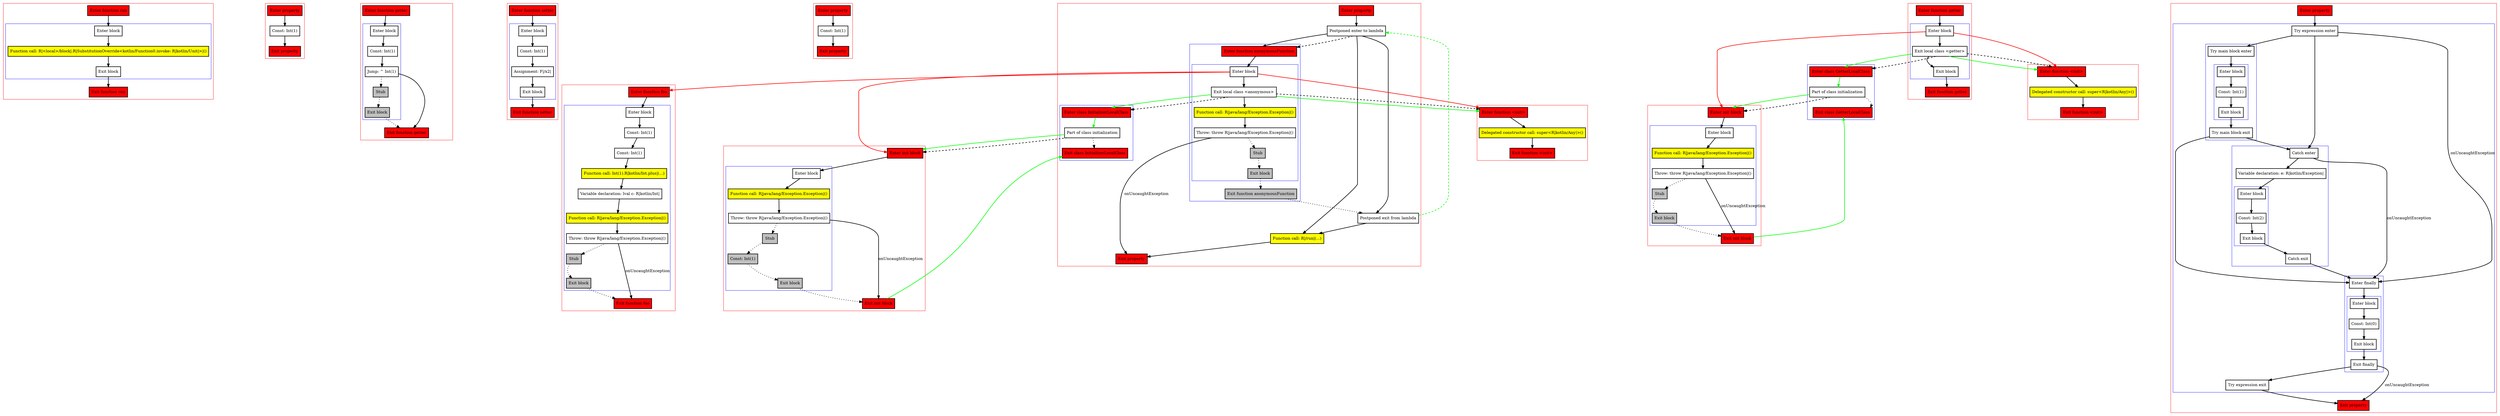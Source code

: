 digraph propertiesAndInitBlocks_kt {
    graph [nodesep=3]
    node [shape=box penwidth=2]
    edge [penwidth=2]

    subgraph cluster_0 {
        color=red
        0 [label="Enter function run" style="filled" fillcolor=red];
        subgraph cluster_1 {
            color=blue
            1 [label="Enter block"];
            2 [label="Function call: R|<local>/block|.R|SubstitutionOverride<kotlin/Function0.invoke: R|kotlin/Unit|>|()" style="filled" fillcolor=yellow];
            3 [label="Exit block"];
        }
        4 [label="Exit function run" style="filled" fillcolor=red];
    }
    0 -> {1};
    1 -> {2};
    2 -> {3};
    3 -> {4};

    subgraph cluster_2 {
        color=red
        5 [label="Enter property" style="filled" fillcolor=red];
        6 [label="Const: Int(1)"];
        7 [label="Exit property" style="filled" fillcolor=red];
    }
    5 -> {6};
    6 -> {7};

    subgraph cluster_3 {
        color=red
        8 [label="Enter function getter" style="filled" fillcolor=red];
        subgraph cluster_4 {
            color=blue
            9 [label="Enter block"];
            10 [label="Const: Int(1)"];
            11 [label="Jump: ^ Int(1)"];
            12 [label="Stub" style="filled" fillcolor=gray];
            13 [label="Exit block" style="filled" fillcolor=gray];
        }
        14 [label="Exit function getter" style="filled" fillcolor=red];
    }
    8 -> {9};
    9 -> {10};
    10 -> {11};
    11 -> {14};
    11 -> {12} [style=dotted];
    12 -> {13} [style=dotted];
    13 -> {14} [style=dotted];

    subgraph cluster_5 {
        color=red
        15 [label="Enter function setter" style="filled" fillcolor=red];
        subgraph cluster_6 {
            color=blue
            16 [label="Enter block"];
            17 [label="Const: Int(1)"];
            18 [label="Assignment: F|/x2|"];
            19 [label="Exit block"];
        }
        20 [label="Exit function setter" style="filled" fillcolor=red];
    }
    15 -> {16};
    16 -> {17};
    17 -> {18};
    18 -> {19};
    19 -> {20};

    subgraph cluster_7 {
        color=red
        21 [label="Enter property" style="filled" fillcolor=red];
        22 [label="Const: Int(1)"];
        23 [label="Exit property" style="filled" fillcolor=red];
    }
    21 -> {22};
    22 -> {23};

    subgraph cluster_8 {
        color=red
        35 [label="Enter function foo" style="filled" fillcolor=red];
        subgraph cluster_9 {
            color=blue
            36 [label="Enter block"];
            37 [label="Const: Int(1)"];
            38 [label="Const: Int(1)"];
            39 [label="Function call: Int(1).R|kotlin/Int.plus|(...)" style="filled" fillcolor=yellow];
            40 [label="Variable declaration: lval c: R|kotlin/Int|"];
            41 [label="Function call: R|java/lang/Exception.Exception|()" style="filled" fillcolor=yellow];
            42 [label="Throw: throw R|java/lang/Exception.Exception|()"];
            43 [label="Stub" style="filled" fillcolor=gray];
            44 [label="Exit block" style="filled" fillcolor=gray];
        }
        45 [label="Exit function foo" style="filled" fillcolor=red];
    }
    35 -> {36};
    36 -> {37};
    37 -> {38};
    38 -> {39};
    39 -> {40};
    40 -> {41};
    41 -> {42};
    42 -> {45}    [label=onUncaughtException];
    42 -> {43} [style=dotted];
    43 -> {44} [style=dotted];
    44 -> {45} [style=dotted];

    subgraph cluster_10 {
        color=red
        46 [label="Enter function <init>" style="filled" fillcolor=red];
        47 [label="Delegated constructor call: super<R|kotlin/Any|>()" style="filled" fillcolor=yellow];
        48 [label="Exit function <init>" style="filled" fillcolor=red];
    }
    46 -> {47};
    47 -> {48};

    subgraph cluster_11 {
        color=red
        49 [label="Enter init block" style="filled" fillcolor=red];
        subgraph cluster_12 {
            color=blue
            50 [label="Enter block"];
            51 [label="Function call: R|java/lang/Exception.Exception|()" style="filled" fillcolor=yellow];
            52 [label="Throw: throw R|java/lang/Exception.Exception|()"];
            53 [label="Stub" style="filled" fillcolor=gray];
            54 [label="Const: Int(1)" style="filled" fillcolor=gray];
            55 [label="Exit block" style="filled" fillcolor=gray];
        }
        56 [label="Exit init block" style="filled" fillcolor=red];
    }
    49 -> {50};
    50 -> {51};
    51 -> {52};
    52 -> {56}    [label=onUncaughtException];
    52 -> {53} [style=dotted];
    53 -> {54} [style=dotted];
    54 -> {55} [style=dotted];
    55 -> {56} [style=dotted];
    56 -> {34} [color=green];

    subgraph cluster_13 {
        color=red
        57 [label="Enter function getter" style="filled" fillcolor=red];
        subgraph cluster_14 {
            color=blue
            58 [label="Enter block"];
            59 [label="Exit local class <getter>"];
            60 [label="Exit block"];
        }
        61 [label="Exit function getter" style="filled" fillcolor=red];
    }
    subgraph cluster_15 {
        color=blue
        62 [label="Enter class GetterLocalClass" style="filled" fillcolor=red];
        63 [label="Part of class initialization"];
        64 [label="Exit class GetterLocalClass" style="filled" fillcolor=red];
    }
    57 -> {58};
    58 -> {59};
    58 -> {65 68} [color=red];
    59 -> {60};
    59 -> {65 62} [color=green];
    59 -> {65 62} [style=dashed];
    60 -> {61};
    62 -> {63} [color=green];
    63 -> {64} [style=dotted];
    63 -> {68} [color=green];
    63 -> {68} [style=dashed];

    subgraph cluster_16 {
        color=red
        65 [label="Enter function <init>" style="filled" fillcolor=red];
        66 [label="Delegated constructor call: super<R|kotlin/Any|>()" style="filled" fillcolor=yellow];
        67 [label="Exit function <init>" style="filled" fillcolor=red];
    }
    65 -> {66};
    66 -> {67};

    subgraph cluster_17 {
        color=red
        68 [label="Enter init block" style="filled" fillcolor=red];
        subgraph cluster_18 {
            color=blue
            69 [label="Enter block"];
            70 [label="Function call: R|java/lang/Exception.Exception|()" style="filled" fillcolor=yellow];
            71 [label="Throw: throw R|java/lang/Exception.Exception|()"];
            72 [label="Stub" style="filled" fillcolor=gray];
            73 [label="Exit block" style="filled" fillcolor=gray];
        }
        74 [label="Exit init block" style="filled" fillcolor=red];
    }
    68 -> {69};
    69 -> {70};
    70 -> {71};
    71 -> {74}    [label=onUncaughtException];
    71 -> {72} [style=dotted];
    72 -> {73} [style=dotted];
    73 -> {74} [style=dotted];
    74 -> {64} [color=green];

    subgraph cluster_19 {
        color=red
        75 [label="Enter property" style="filled" fillcolor=red];
        76 [label="Postponed enter to lambda"];
        subgraph cluster_20 {
            color=blue
            24 [label="Enter function anonymousFunction" style="filled" fillcolor=red];
            subgraph cluster_21 {
                color=blue
                25 [label="Enter block"];
                26 [label="Exit local class <anonymous>"];
                27 [label="Function call: R|java/lang/Exception.Exception|()" style="filled" fillcolor=yellow];
                28 [label="Throw: throw R|java/lang/Exception.Exception|()"];
                29 [label="Stub" style="filled" fillcolor=gray];
                30 [label="Exit block" style="filled" fillcolor=gray];
            }
            31 [label="Exit function anonymousFunction" style="filled" fillcolor=red style="filled" fillcolor=gray];
        }
        subgraph cluster_22 {
            color=blue
            32 [label="Enter class InitializerLocalClass" style="filled" fillcolor=red];
            33 [label="Part of class initialization"];
            34 [label="Exit class InitializerLocalClass" style="filled" fillcolor=red];
        }
        77 [label="Postponed exit from lambda"];
        78 [label="Function call: R|/run|(...)" style="filled" fillcolor=yellow];
        79 [label="Exit property" style="filled" fillcolor=red];
    }
    75 -> {76};
    76 -> {77 24 78};
    76 -> {24} [style=dashed];
    77 -> {78};
    77 -> {76} [color=green style=dashed];
    78 -> {79};
    24 -> {25};
    25 -> {26};
    25 -> {35 46 49} [color=red];
    26 -> {27};
    26 -> {46 32} [color=green];
    26 -> {46 32} [style=dashed];
    27 -> {28};
    28 -> {79}    [label=onUncaughtException];
    28 -> {29} [style=dotted];
    29 -> {30} [style=dotted];
    30 -> {31} [style=dotted];
    31 -> {77} [style=dotted];
    32 -> {33} [color=green];
    33 -> {34} [style=dotted];
    33 -> {49} [color=green];
    33 -> {49} [style=dashed];

    subgraph cluster_23 {
        color=red
        80 [label="Enter property" style="filled" fillcolor=red];
        subgraph cluster_24 {
            color=blue
            81 [label="Try expression enter"];
            subgraph cluster_25 {
                color=blue
                82 [label="Try main block enter"];
                subgraph cluster_26 {
                    color=blue
                    83 [label="Enter block"];
                    84 [label="Const: Int(1)"];
                    85 [label="Exit block"];
                }
                86 [label="Try main block exit"];
            }
            subgraph cluster_27 {
                color=blue
                87 [label="Catch enter"];
                88 [label="Variable declaration: e: R|kotlin/Exception|"];
                subgraph cluster_28 {
                    color=blue
                    89 [label="Enter block"];
                    90 [label="Const: Int(2)"];
                    91 [label="Exit block"];
                }
                92 [label="Catch exit"];
            }
            subgraph cluster_29 {
                color=blue
                93 [label="Enter finally"];
                subgraph cluster_30 {
                    color=blue
                    94 [label="Enter block"];
                    95 [label="Const: Int(0)"];
                    96 [label="Exit block"];
                }
                97 [label="Exit finally"];
            }
            98 [label="Try expression exit"];
        }
        99 [label="Exit property" style="filled" fillcolor=red];
    }
    80 -> {81};
    81 -> {82 87};
    81 -> {93}    [label=onUncaughtException];
    82 -> {83};
    83 -> {84};
    84 -> {85};
    85 -> {86};
    86 -> {93 87};
    87 -> {88};
    87 -> {93}    [label=onUncaughtException];
    88 -> {89};
    89 -> {90};
    90 -> {91};
    91 -> {92};
    92 -> {93};
    93 -> {94};
    94 -> {95};
    95 -> {96};
    96 -> {97};
    97 -> {98};
    97 -> {99}    [label=onUncaughtException];
    98 -> {99};

}
